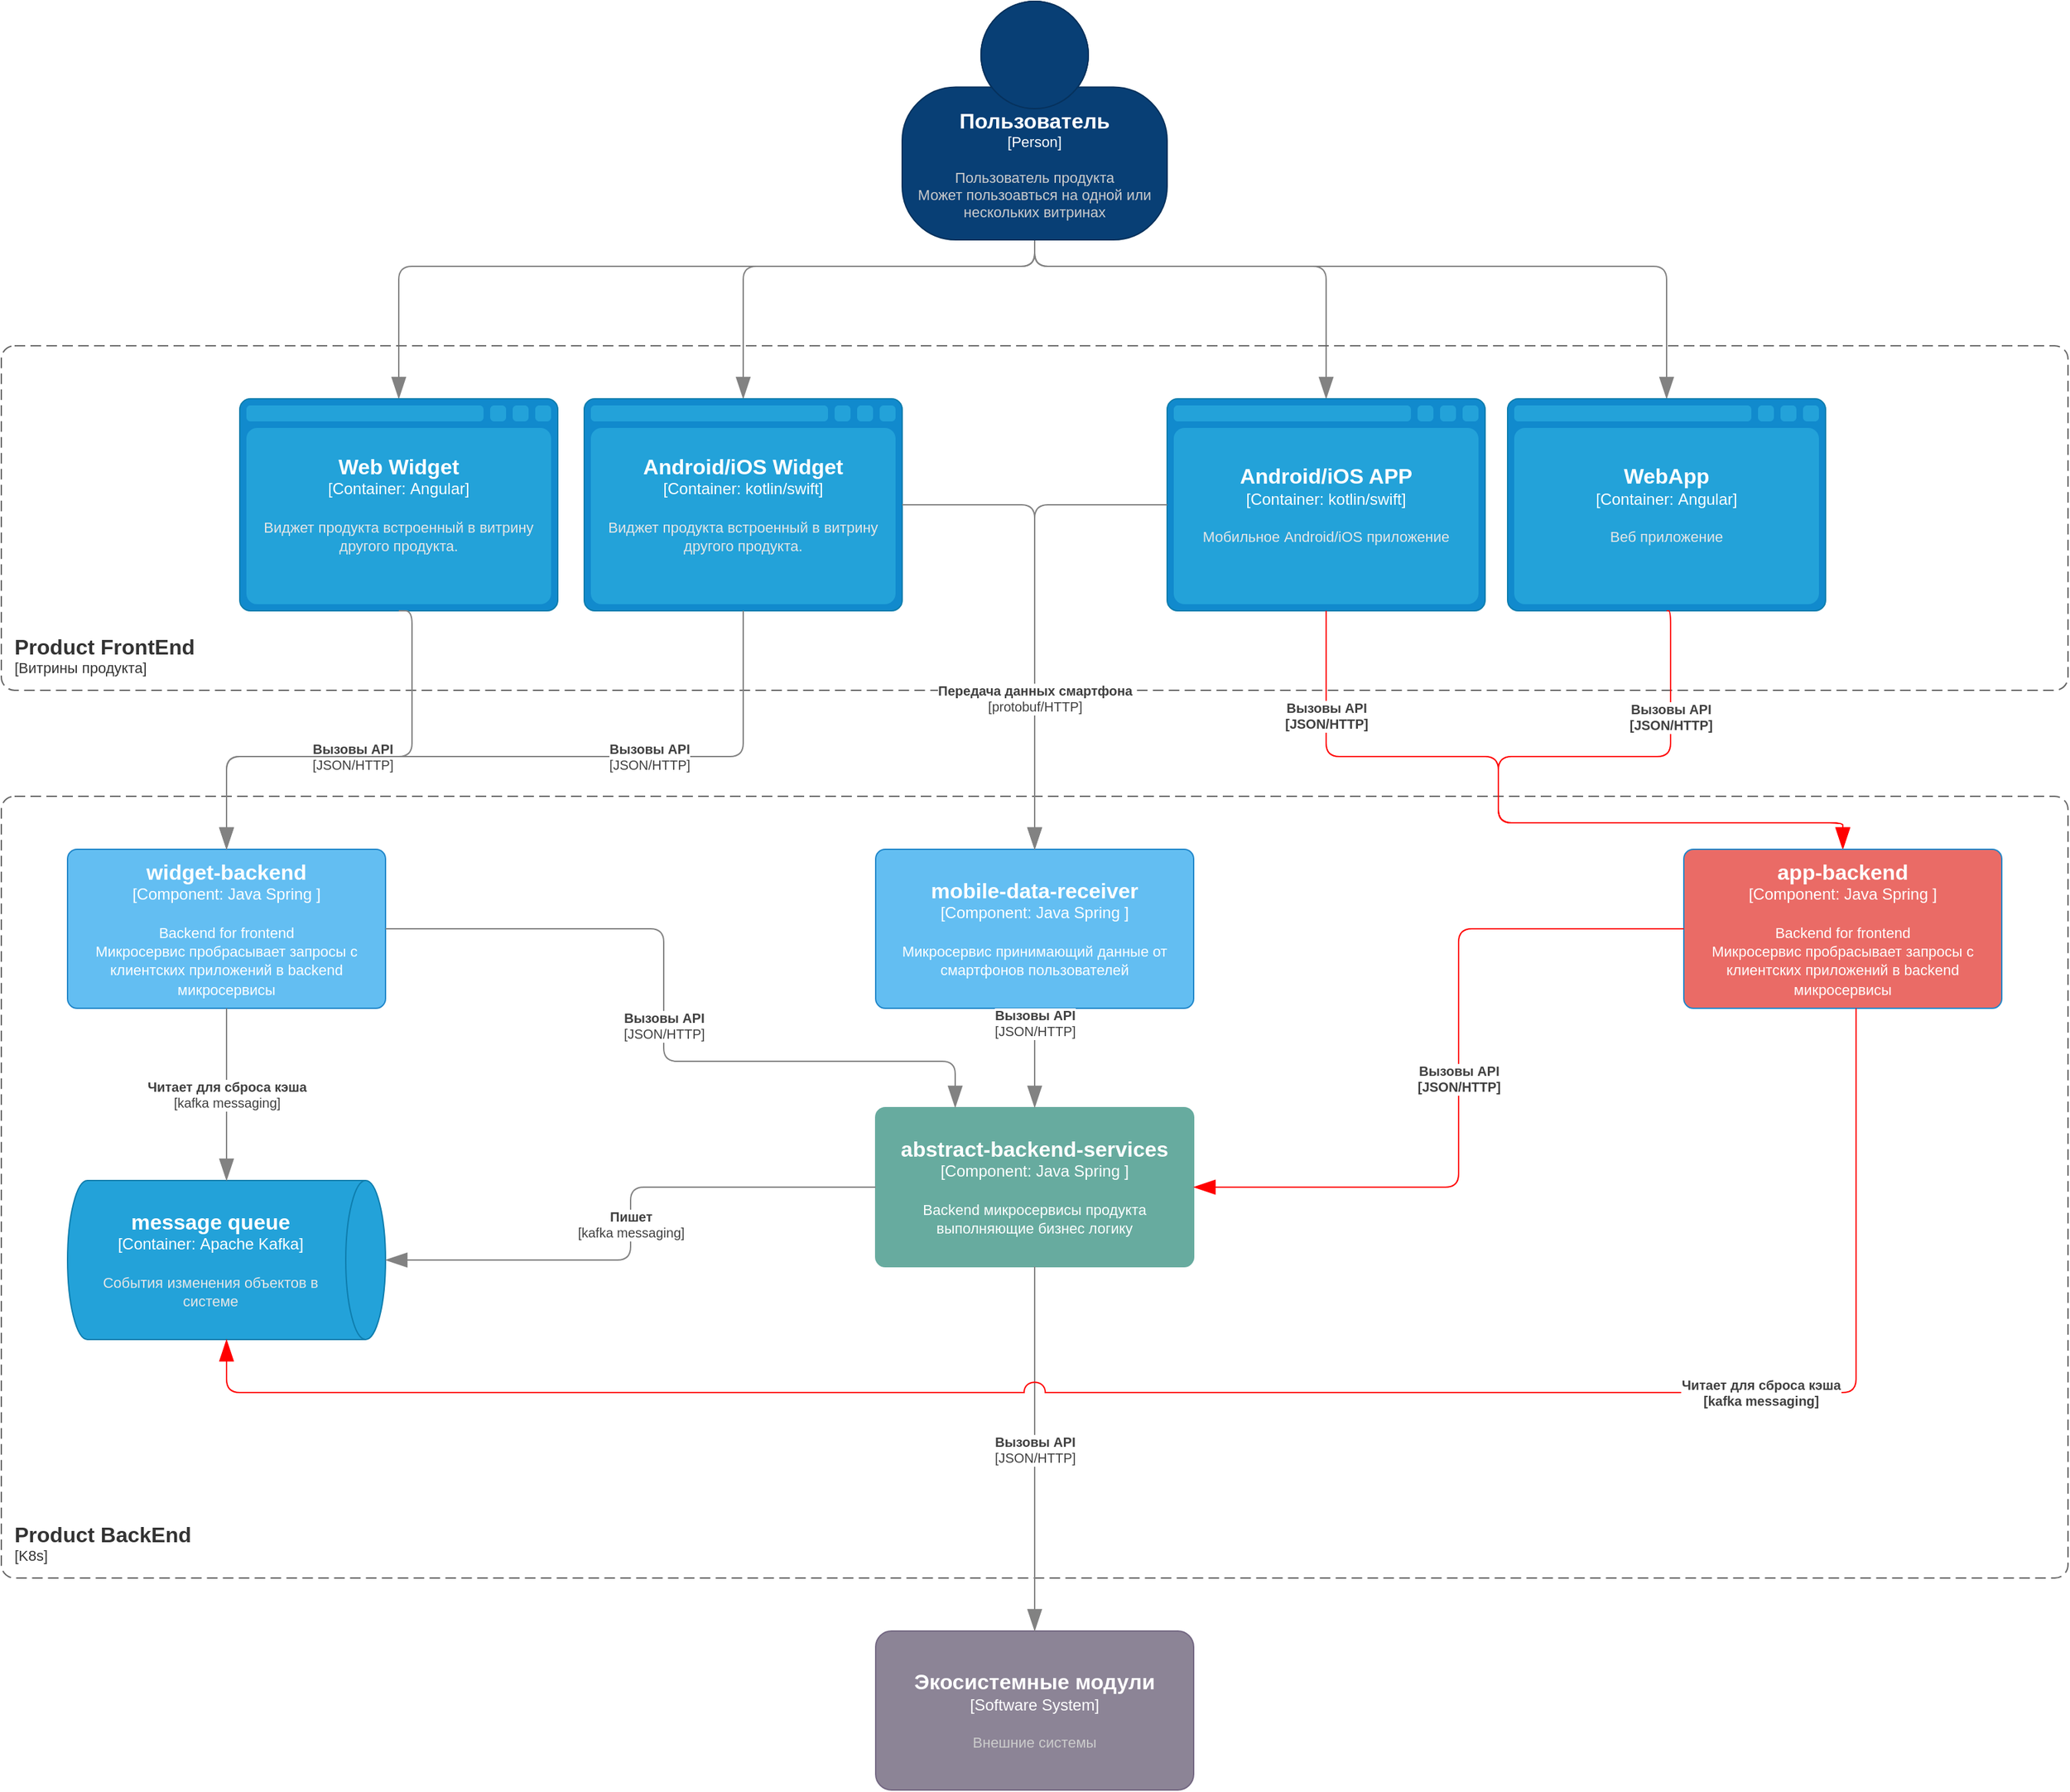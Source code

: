 <mxfile version="21.6.8" type="device">
  <diagram name="Context_as_is" id="deWdifS-rSlo5qUW4Acy">
    <mxGraphModel dx="3267" dy="2576" grid="1" gridSize="10" guides="1" tooltips="1" connect="1" arrows="1" fold="1" page="1" pageScale="1" pageWidth="827" pageHeight="1169" math="0" shadow="0">
      <root>
        <mxCell id="0" />
        <mxCell id="1" parent="0" />
        <mxCell id="duHwAZGzEJbb8djdLz9G-42" style="edgeStyle=orthogonalEdgeStyle;shape=connector;rounded=1;jumpStyle=none;jumpSize=16;orthogonalLoop=1;jettySize=auto;html=1;entryX=0.5;entryY=0;entryDx=0;entryDy=0;entryPerimeter=0;labelBackgroundColor=default;strokeColor=#828282;strokeWidth=1;fontFamily=Helvetica;fontSize=10;fontColor=#404040;endArrow=blockThin;endFill=1;startSize=14;endSize=14;elbow=vertical;" parent="1" source="duHwAZGzEJbb8djdLz9G-1" target="duHwAZGzEJbb8djdLz9G-19" edge="1">
          <mxGeometry relative="1" as="geometry">
            <Array as="points">
              <mxPoint x="470" y="-550" />
              <mxPoint x="-10" y="-550" />
            </Array>
          </mxGeometry>
        </mxCell>
        <mxCell id="duHwAZGzEJbb8djdLz9G-43" style="edgeStyle=orthogonalEdgeStyle;shape=connector;rounded=1;jumpStyle=none;jumpSize=16;orthogonalLoop=1;jettySize=auto;html=1;entryX=0.5;entryY=0;entryDx=0;entryDy=0;entryPerimeter=0;labelBackgroundColor=default;strokeColor=#828282;strokeWidth=1;fontFamily=Helvetica;fontSize=10;fontColor=#404040;endArrow=blockThin;endFill=1;startSize=14;endSize=14;elbow=vertical;" parent="1" source="duHwAZGzEJbb8djdLz9G-1" target="duHwAZGzEJbb8djdLz9G-16" edge="1">
          <mxGeometry relative="1" as="geometry">
            <Array as="points">
              <mxPoint x="470" y="-550" />
              <mxPoint x="250" y="-550" />
            </Array>
          </mxGeometry>
        </mxCell>
        <mxCell id="duHwAZGzEJbb8djdLz9G-45" style="edgeStyle=orthogonalEdgeStyle;shape=connector;rounded=1;jumpStyle=none;jumpSize=16;orthogonalLoop=1;jettySize=auto;html=1;entryX=0.5;entryY=0;entryDx=0;entryDy=0;entryPerimeter=0;labelBackgroundColor=default;strokeColor=#828282;strokeWidth=1;fontFamily=Helvetica;fontSize=10;fontColor=#404040;endArrow=blockThin;endFill=1;startSize=14;endSize=14;elbow=vertical;" parent="1" source="duHwAZGzEJbb8djdLz9G-1" target="duHwAZGzEJbb8djdLz9G-4" edge="1">
          <mxGeometry relative="1" as="geometry">
            <Array as="points">
              <mxPoint x="470" y="-550" />
              <mxPoint x="947" y="-550" />
            </Array>
          </mxGeometry>
        </mxCell>
        <mxCell id="duHwAZGzEJbb8djdLz9G-46" style="edgeStyle=orthogonalEdgeStyle;shape=connector;rounded=1;jumpStyle=none;jumpSize=16;orthogonalLoop=1;jettySize=auto;html=1;entryX=0.5;entryY=0;entryDx=0;entryDy=0;entryPerimeter=0;labelBackgroundColor=default;strokeColor=#828282;strokeWidth=1;fontFamily=Helvetica;fontSize=10;fontColor=#404040;endArrow=blockThin;endFill=1;startSize=14;endSize=14;elbow=vertical;" parent="1" source="duHwAZGzEJbb8djdLz9G-1" target="duHwAZGzEJbb8djdLz9G-15" edge="1">
          <mxGeometry relative="1" as="geometry">
            <Array as="points">
              <mxPoint x="470" y="-550" />
              <mxPoint x="690" y="-550" />
            </Array>
          </mxGeometry>
        </mxCell>
        <object placeholders="1" c4Name="Пользователь" c4Type="Person" c4Description="Пользователь продукта&#xa;Может пользоавться на одной или нескольких витринах" label="&lt;font style=&quot;font-size: 16px&quot;&gt;&lt;b&gt;%c4Name%&lt;/b&gt;&lt;/font&gt;&lt;div&gt;[%c4Type%]&lt;/div&gt;&lt;br&gt;&lt;div&gt;&lt;font style=&quot;font-size: 11px&quot;&gt;&lt;font color=&quot;#cccccc&quot;&gt;%c4Description%&lt;/font&gt;&lt;/div&gt;" id="duHwAZGzEJbb8djdLz9G-1">
          <mxCell style="html=1;fontSize=11;dashed=0;whiteSpace=wrap;fillColor=#083F75;strokeColor=#06315C;fontColor=#ffffff;shape=mxgraph.c4.person2;align=center;metaEdit=1;points=[[0.5,0,0],[1,0.5,0],[1,0.75,0],[0.75,1,0],[0.5,1,0],[0.25,1,0],[0,0.75,0],[0,0.5,0]];resizable=0;" parent="1" vertex="1">
            <mxGeometry x="370" y="-750" width="200" height="180" as="geometry" />
          </mxCell>
        </object>
        <object placeholders="1" c4Name="Экосистемные модули" c4Type="Software System" c4Description="Внешние системы" label="&lt;font style=&quot;font-size: 16px&quot;&gt;&lt;b&gt;%c4Name%&lt;/b&gt;&lt;/font&gt;&lt;div&gt;[%c4Type%]&lt;/div&gt;&lt;br&gt;&lt;div&gt;&lt;font style=&quot;font-size: 11px&quot;&gt;&lt;font color=&quot;#cccccc&quot;&gt;%c4Description%&lt;/font&gt;&lt;/div&gt;" id="duHwAZGzEJbb8djdLz9G-3">
          <mxCell style="rounded=1;whiteSpace=wrap;html=1;labelBackgroundColor=none;fillColor=#8C8496;fontColor=#ffffff;align=center;arcSize=10;strokeColor=#736782;metaEdit=1;resizable=0;points=[[0.25,0,0],[0.5,0,0],[0.75,0,0],[1,0.25,0],[1,0.5,0],[1,0.75,0],[0.75,1,0],[0.5,1,0],[0.25,1,0],[0,0.75,0],[0,0.5,0],[0,0.25,0]];" parent="1" vertex="1">
            <mxGeometry x="350" y="480" width="240" height="120" as="geometry" />
          </mxCell>
        </object>
        <object placeholders="1" c4Type="WebApp" c4Container="Container" c4Technology="Angular" c4Description="Веб приложение" label="&lt;font style=&quot;font-size: 16px&quot;&gt;&lt;b&gt;%c4Type%&lt;/b&gt;&lt;/font&gt;&lt;div&gt;[%c4Container%:&amp;nbsp;%c4Technology%]&lt;/div&gt;&lt;br&gt;&lt;div&gt;&lt;font style=&quot;font-size: 11px&quot;&gt;&lt;font color=&quot;#E6E6E6&quot;&gt;%c4Description%&lt;/font&gt;&lt;/div&gt;" id="duHwAZGzEJbb8djdLz9G-4">
          <mxCell style="shape=mxgraph.c4.webBrowserContainer2;whiteSpace=wrap;html=1;boundedLbl=1;rounded=0;labelBackgroundColor=none;strokeColor=#118ACD;fillColor=#23A2D9;strokeColor=#118ACD;strokeColor2=#0E7DAD;fontSize=12;fontColor=#ffffff;align=center;metaEdit=1;points=[[0.5,0,0],[1,0.25,0],[1,0.5,0],[1,0.75,0],[0.5,1,0],[0,0.75,0],[0,0.5,0],[0,0.25,0]];resizable=0;" parent="1" vertex="1">
            <mxGeometry x="827" y="-450" width="240" height="160" as="geometry" />
          </mxCell>
        </object>
        <object placeholders="1" c4Type="Android/iOS APP" c4Container="Container" c4Technology="kotlin/swift" c4Description="Мобильное Android/iOS приложение" label="&lt;font style=&quot;font-size: 16px&quot;&gt;&lt;b&gt;%c4Type%&lt;/b&gt;&lt;/font&gt;&lt;div&gt;[%c4Container%:&amp;nbsp;%c4Technology%]&lt;/div&gt;&lt;br&gt;&lt;div&gt;&lt;font style=&quot;font-size: 11px&quot;&gt;&lt;font color=&quot;#E6E6E6&quot;&gt;%c4Description%&lt;/font&gt;&lt;/div&gt;" id="duHwAZGzEJbb8djdLz9G-15">
          <mxCell style="shape=mxgraph.c4.webBrowserContainer2;whiteSpace=wrap;html=1;boundedLbl=1;rounded=0;labelBackgroundColor=none;strokeColor=#118ACD;fillColor=#23A2D9;strokeColor=#118ACD;strokeColor2=#0E7DAD;fontSize=12;fontColor=#ffffff;align=center;metaEdit=1;points=[[0.5,0,0],[1,0.25,0],[1,0.5,0],[1,0.75,0],[0.5,1,0],[0,0.75,0],[0,0.5,0],[0,0.25,0]];resizable=0;" parent="1" vertex="1">
            <mxGeometry x="570" y="-450" width="240" height="160" as="geometry" />
          </mxCell>
        </object>
        <object placeholders="1" c4Type="Android/iOS Widget" c4Container="Container" c4Technology="kotlin/swift" c4Description="Виджет продукта встроенный в витрину другого продукта." label="&lt;font style=&quot;font-size: 16px&quot;&gt;&lt;b&gt;%c4Type%&lt;/b&gt;&lt;/font&gt;&lt;div&gt;[%c4Container%:&amp;nbsp;%c4Technology%]&lt;/div&gt;&lt;br&gt;&lt;div&gt;&lt;font style=&quot;font-size: 11px&quot;&gt;&lt;font color=&quot;#E6E6E6&quot;&gt;%c4Description%&lt;/font&gt;&lt;/div&gt;" id="duHwAZGzEJbb8djdLz9G-16">
          <mxCell style="shape=mxgraph.c4.webBrowserContainer2;whiteSpace=wrap;html=1;boundedLbl=1;rounded=0;labelBackgroundColor=none;strokeColor=#118ACD;fillColor=#23A2D9;strokeColor=#118ACD;strokeColor2=#0E7DAD;fontSize=12;fontColor=#ffffff;align=center;metaEdit=1;points=[[0.5,0,0],[1,0.25,0],[1,0.5,0],[1,0.75,0],[0.5,1,0],[0,0.75,0],[0,0.5,0],[0,0.25,0]];resizable=0;" parent="1" vertex="1">
            <mxGeometry x="130" y="-450" width="240" height="160" as="geometry" />
          </mxCell>
        </object>
        <object placeholders="1" c4Type="Web Widget" c4Container="Container" c4Technology="Angular" c4Description="Виджет продукта встроенный в витрину другого продукта." label="&lt;font style=&quot;font-size: 16px&quot;&gt;&lt;b&gt;%c4Type%&lt;/b&gt;&lt;/font&gt;&lt;div&gt;[%c4Container%:&amp;nbsp;%c4Technology%]&lt;/div&gt;&lt;br&gt;&lt;div&gt;&lt;font style=&quot;font-size: 11px&quot;&gt;&lt;font color=&quot;#E6E6E6&quot;&gt;%c4Description%&lt;/font&gt;&lt;/div&gt;" id="duHwAZGzEJbb8djdLz9G-19">
          <mxCell style="shape=mxgraph.c4.webBrowserContainer2;whiteSpace=wrap;html=1;boundedLbl=1;rounded=0;labelBackgroundColor=none;strokeColor=#118ACD;fillColor=#23A2D9;strokeColor=#118ACD;strokeColor2=#0E7DAD;fontSize=12;fontColor=#ffffff;align=center;metaEdit=1;points=[[0.5,0,0],[1,0.25,0],[1,0.5,0],[1,0.75,0],[0.5,1,0],[0,0.75,0],[0,0.5,0],[0,0.25,0]];resizable=0;" parent="1" vertex="1">
            <mxGeometry x="-130" y="-450" width="240" height="160" as="geometry" />
          </mxCell>
        </object>
        <object placeholders="1" c4Name="Product BackEnd" c4Type="SystemScopeBoundary" c4Application="K8s" label="&lt;font style=&quot;font-size: 16px&quot;&gt;&lt;b&gt;&lt;div style=&quot;text-align: left&quot;&gt;%c4Name%&lt;/div&gt;&lt;/b&gt;&lt;/font&gt;&lt;div style=&quot;text-align: left&quot;&gt;[%c4Application%]&lt;/div&gt;" id="duHwAZGzEJbb8djdLz9G-20">
          <mxCell style="rounded=1;fontSize=11;whiteSpace=wrap;html=1;dashed=1;arcSize=20;fillColor=none;strokeColor=#666666;fontColor=#333333;labelBackgroundColor=none;align=left;verticalAlign=bottom;labelBorderColor=none;spacingTop=0;spacing=10;dashPattern=8 4;metaEdit=1;rotatable=0;perimeter=rectanglePerimeter;noLabel=0;labelPadding=0;allowArrows=0;connectable=0;expand=0;recursiveResize=0;editable=1;pointerEvents=0;absoluteArcSize=1;points=[[0.25,0,0],[0.5,0,0],[0.75,0,0],[1,0.25,0],[1,0.5,0],[1,0.75,0],[0.75,1,0],[0.5,1,0],[0.25,1,0],[0,0.75,0],[0,0.5,0],[0,0.25,0]];" parent="1" vertex="1">
            <mxGeometry x="-310" y="-150" width="1560" height="590" as="geometry" />
          </mxCell>
        </object>
        <object placeholders="1" c4Name="abstract-backend-services" c4Type="Component" c4Technology="Java Spring " c4Description="Backend микросервисы продукта выполняющие бизнес логику" label="&lt;font style=&quot;font-size: 16px&quot;&gt;&lt;b&gt;%c4Name%&lt;/b&gt;&lt;/font&gt;&lt;div&gt;[%c4Type%: %c4Technology%]&lt;/div&gt;&lt;br&gt;&lt;div&gt;&lt;font style=&quot;font-size: 11px&quot;&gt;%c4Description%&lt;/font&gt;&lt;/div&gt;" id="duHwAZGzEJbb8djdLz9G-22">
          <mxCell style="rounded=1;whiteSpace=wrap;html=1;labelBackgroundColor=none;fillColor=#67AB9F;fontColor=#ffffff;align=center;arcSize=6;strokeColor=#67AB9F;metaEdit=1;resizable=0;points=[[0.25,0,0],[0.5,0,0],[0.75,0,0],[1,0.25,0],[1,0.5,0],[1,0.75,0],[0.75,1,0],[0.5,1,0],[0.25,1,0],[0,0.75,0],[0,0.5,0],[0,0.25,0]];" parent="1" vertex="1">
            <mxGeometry x="350" y="85" width="240" height="120" as="geometry" />
          </mxCell>
        </object>
        <object placeholders="1" c4Name="widget-backend" c4Type="Component" c4Technology="Java Spring " c4Description="Backend for frontend &#xa;Микросервис пробрасывает запросы с клиентских приложений в backend микросервисы" label="&lt;font style=&quot;font-size: 16px&quot;&gt;&lt;b&gt;%c4Name%&lt;/b&gt;&lt;/font&gt;&lt;div&gt;[%c4Type%: %c4Technology%]&lt;/div&gt;&lt;br&gt;&lt;div&gt;&lt;font style=&quot;font-size: 11px&quot;&gt;%c4Description%&lt;/font&gt;&lt;/div&gt;" id="duHwAZGzEJbb8djdLz9G-24">
          <mxCell style="rounded=1;whiteSpace=wrap;html=1;labelBackgroundColor=none;fillColor=#63BEF2;fontColor=#ffffff;align=center;arcSize=6;strokeColor=#2086C9;metaEdit=1;resizable=0;points=[[0.25,0,0],[0.5,0,0],[0.75,0,0],[1,0.25,0],[1,0.5,0],[1,0.75,0],[0.75,1,0],[0.5,1,0],[0.25,1,0],[0,0.75,0],[0,0.5,0],[0,0.25,0]];" parent="1" vertex="1">
            <mxGeometry x="-260" y="-110" width="240" height="120" as="geometry" />
          </mxCell>
        </object>
        <object placeholders="1" c4Name="Product FrontEnd" c4Type="SystemScopeBoundary" c4Application="Витрины продукта" label="&lt;font style=&quot;font-size: 16px&quot;&gt;&lt;b&gt;&lt;div style=&quot;text-align: left&quot;&gt;%c4Name%&lt;/div&gt;&lt;/b&gt;&lt;/font&gt;&lt;div style=&quot;text-align: left&quot;&gt;[%c4Application%]&lt;/div&gt;" id="duHwAZGzEJbb8djdLz9G-25">
          <mxCell style="rounded=1;fontSize=11;whiteSpace=wrap;html=1;dashed=1;arcSize=20;fillColor=none;strokeColor=#666666;fontColor=#333333;labelBackgroundColor=none;align=left;verticalAlign=bottom;labelBorderColor=none;spacingTop=0;spacing=10;dashPattern=8 4;metaEdit=1;rotatable=0;perimeter=rectanglePerimeter;noLabel=0;labelPadding=0;allowArrows=0;connectable=0;expand=0;recursiveResize=0;editable=1;pointerEvents=0;absoluteArcSize=1;points=[[0.25,0,0],[0.5,0,0],[0.75,0,0],[1,0.25,0],[1,0.5,0],[1,0.75,0],[0.75,1,0],[0.5,1,0],[0.25,1,0],[0,0.75,0],[0,0.5,0],[0,0.25,0]];" parent="1" vertex="1">
            <mxGeometry x="-310" y="-490" width="1560" height="260" as="geometry" />
          </mxCell>
        </object>
        <object placeholders="1" c4Type="Relationship" c4Technology="JSON/HTTP" c4Description="Вызовы API" label="&lt;div style=&quot;text-align: left&quot;&gt;&lt;div style=&quot;text-align: center&quot;&gt;&lt;b&gt;%c4Description%&lt;/b&gt;&lt;/div&gt;&lt;div style=&quot;text-align: center&quot;&gt;[%c4Technology%]&lt;/div&gt;&lt;/div&gt;" id="duHwAZGzEJbb8djdLz9G-29">
          <mxCell style="endArrow=blockThin;html=1;fontSize=10;fontColor=#404040;strokeWidth=1;endFill=1;strokeColor=#828282;elbow=vertical;metaEdit=1;endSize=14;startSize=14;jumpStyle=none;jumpSize=16;edgeStyle=orthogonalEdgeStyle;exitX=0.5;exitY=1;exitDx=0;exitDy=0;exitPerimeter=0;entryX=0.5;entryY=0;entryDx=0;entryDy=0;entryPerimeter=0;rounded=1;" parent="1" source="duHwAZGzEJbb8djdLz9G-19" target="duHwAZGzEJbb8djdLz9G-24" edge="1">
            <mxGeometry width="240" relative="1" as="geometry">
              <mxPoint x="-90" y="-170" as="sourcePoint" />
              <mxPoint x="150" y="-170" as="targetPoint" />
              <Array as="points">
                <mxPoint y="-180" />
                <mxPoint x="-140" y="-180" />
              </Array>
            </mxGeometry>
          </mxCell>
        </object>
        <object placeholders="1" c4Type="Relationship" c4Technology="JSON/HTTP" c4Description="Вызовы API" label="&lt;div style=&quot;text-align: left&quot;&gt;&lt;div style=&quot;text-align: center&quot;&gt;&lt;b&gt;%c4Description%&lt;/b&gt;&lt;/div&gt;&lt;div style=&quot;text-align: center&quot;&gt;[%c4Technology%]&lt;/div&gt;&lt;/div&gt;" id="duHwAZGzEJbb8djdLz9G-32">
          <mxCell style="endArrow=blockThin;html=1;fontSize=10;fontColor=#404040;strokeWidth=1;endFill=1;strokeColor=#828282;elbow=vertical;metaEdit=1;endSize=14;startSize=14;jumpStyle=none;jumpSize=16;edgeStyle=orthogonalEdgeStyle;exitX=0.5;exitY=1;exitDx=0;exitDy=0;exitPerimeter=0;rounded=1;entryX=0.5;entryY=0;entryDx=0;entryDy=0;entryPerimeter=0;" parent="1" source="duHwAZGzEJbb8djdLz9G-16" target="duHwAZGzEJbb8djdLz9G-24" edge="1">
            <mxGeometry x="-0.364" width="240" relative="1" as="geometry">
              <mxPoint x="100" y="-190" as="sourcePoint" />
              <mxPoint x="510" y="-190" as="targetPoint" />
              <Array as="points">
                <mxPoint x="250" y="-180" />
                <mxPoint x="-140" y="-180" />
              </Array>
              <mxPoint as="offset" />
            </mxGeometry>
          </mxCell>
        </object>
        <object placeholders="1" c4Type="Relationship" c4Technology="JSON/HTTP" c4Description="Вызовы API" label="&lt;div style=&quot;text-align: left&quot;&gt;&lt;div style=&quot;text-align: center&quot;&gt;&lt;b&gt;%c4Description%&lt;/b&gt;&lt;/div&gt;&lt;div style=&quot;text-align: center&quot;&gt;[%c4Technology%]&lt;/div&gt;&lt;/div&gt;" id="duHwAZGzEJbb8djdLz9G-35">
          <mxCell style="endArrow=blockThin;html=1;fontSize=10;fontColor=#404040;strokeWidth=1;endFill=1;strokeColor=#828282;elbow=vertical;metaEdit=1;endSize=14;startSize=14;jumpStyle=none;jumpSize=16;edgeStyle=orthogonalEdgeStyle;rounded=1;entryX=0.25;entryY=0;entryDx=0;entryDy=0;entryPerimeter=0;exitX=1;exitY=0.5;exitDx=0;exitDy=0;exitPerimeter=0;" parent="1" source="duHwAZGzEJbb8djdLz9G-24" target="duHwAZGzEJbb8djdLz9G-22" edge="1">
            <mxGeometry width="240" relative="1" as="geometry">
              <mxPoint x="-70" y="40" as="sourcePoint" />
              <mxPoint x="-90" y="280" as="targetPoint" />
              <Array as="points">
                <mxPoint x="190" y="-50" />
                <mxPoint x="190" y="50" />
                <mxPoint x="410" y="50" />
              </Array>
            </mxGeometry>
          </mxCell>
        </object>
        <object placeholders="1" c4Type="message queue" c4Container="Container" c4Technology="Apache Kafka" c4Description="События изменения объектов в системе" label="&lt;font style=&quot;font-size: 16px&quot;&gt;&lt;b&gt;%c4Type%&lt;/b&gt;&lt;/font&gt;&lt;div&gt;[%c4Container%:&amp;nbsp;%c4Technology%]&lt;/div&gt;&lt;br&gt;&lt;div&gt;&lt;font style=&quot;font-size: 11px&quot;&gt;&lt;font color=&quot;#E6E6E6&quot;&gt;%c4Description%&lt;/font&gt;&lt;/div&gt;" id="duHwAZGzEJbb8djdLz9G-37">
          <mxCell style="shape=cylinder3;size=15;direction=south;whiteSpace=wrap;html=1;boundedLbl=1;rounded=0;labelBackgroundColor=none;fillColor=#23A2D9;fontSize=12;fontColor=#ffffff;align=center;strokeColor=#0E7DAD;metaEdit=1;points=[[0.5,0,0],[1,0.25,0],[1,0.5,0],[1,0.75,0],[0.5,1,0],[0,0.75,0],[0,0.5,0],[0,0.25,0]];resizable=0;fontFamily=Helvetica;" parent="1" vertex="1">
            <mxGeometry x="-260" y="140" width="240" height="120" as="geometry" />
          </mxCell>
        </object>
        <object placeholders="1" c4Type="Relationship" c4Technology="kafka messaging" c4Description="Пишет" label="&lt;div style=&quot;text-align: left&quot;&gt;&lt;div style=&quot;text-align: center&quot;&gt;&lt;b&gt;%c4Description%&lt;/b&gt;&lt;/div&gt;&lt;div style=&quot;text-align: center&quot;&gt;[%c4Technology%]&lt;/div&gt;&lt;/div&gt;" id="duHwAZGzEJbb8djdLz9G-39">
          <mxCell style="endArrow=blockThin;html=1;fontSize=10;fontColor=#404040;strokeWidth=1;endFill=1;strokeColor=#828282;elbow=vertical;metaEdit=1;endSize=14;startSize=14;jumpStyle=none;jumpSize=16;edgeStyle=orthogonalEdgeStyle;rounded=1;entryX=0.5;entryY=0;entryDx=0;entryDy=0;entryPerimeter=0;exitX=0;exitY=0.5;exitDx=0;exitDy=0;exitPerimeter=0;" parent="1" source="duHwAZGzEJbb8djdLz9G-22" target="duHwAZGzEJbb8djdLz9G-37" edge="1">
            <mxGeometry width="240" relative="1" as="geometry">
              <mxPoint x="-10" y="-40" as="sourcePoint" />
              <mxPoint x="260" y="100" as="targetPoint" />
            </mxGeometry>
          </mxCell>
        </object>
        <object placeholders="1" c4Type="Relationship" c4Technology="kafka messaging" c4Description="Читает для сброса кэша" label="&lt;div style=&quot;text-align: left&quot;&gt;&lt;div style=&quot;text-align: center&quot;&gt;&lt;b&gt;%c4Description%&lt;/b&gt;&lt;/div&gt;&lt;div style=&quot;text-align: center&quot;&gt;[%c4Technology%]&lt;/div&gt;&lt;/div&gt;" id="duHwAZGzEJbb8djdLz9G-40">
          <mxCell style="endArrow=blockThin;html=1;fontSize=10;fontColor=#404040;strokeWidth=1;endFill=1;strokeColor=#828282;elbow=vertical;metaEdit=1;endSize=14;startSize=14;jumpStyle=none;jumpSize=16;edgeStyle=orthogonalEdgeStyle;rounded=1;entryX=0;entryY=0.5;entryDx=0;entryDy=0;entryPerimeter=0;exitX=0.5;exitY=1;exitDx=0;exitDy=0;exitPerimeter=0;" parent="1" source="duHwAZGzEJbb8djdLz9G-24" target="duHwAZGzEJbb8djdLz9G-37" edge="1">
            <mxGeometry width="240" relative="1" as="geometry">
              <mxPoint x="-87" y="280" as="sourcePoint" />
              <mxPoint x="183" y="420" as="targetPoint" />
              <mxPoint as="offset" />
            </mxGeometry>
          </mxCell>
        </object>
        <object placeholders="1" c4Type="Relationship" c4Technology="JSON/HTTP" c4Description="Вызовы API" label="&lt;div style=&quot;text-align: left&quot;&gt;&lt;div style=&quot;text-align: center&quot;&gt;&lt;b&gt;%c4Description%&lt;/b&gt;&lt;/div&gt;&lt;div style=&quot;text-align: center&quot;&gt;[%c4Technology%]&lt;/div&gt;&lt;/div&gt;" id="duHwAZGzEJbb8djdLz9G-41">
          <mxCell style="endArrow=blockThin;html=1;fontSize=10;fontColor=#404040;strokeWidth=1;endFill=1;strokeColor=#828282;elbow=vertical;metaEdit=1;endSize=14;startSize=14;jumpStyle=none;jumpSize=16;edgeStyle=orthogonalEdgeStyle;rounded=1;entryX=0.5;entryY=0;entryDx=0;entryDy=0;entryPerimeter=0;exitX=0.5;exitY=1;exitDx=0;exitDy=0;exitPerimeter=0;" parent="1" source="duHwAZGzEJbb8djdLz9G-22" target="duHwAZGzEJbb8djdLz9G-3" edge="1">
            <mxGeometry width="240" relative="1" as="geometry">
              <mxPoint x="780" y="210" as="sourcePoint" />
              <mxPoint x="1050" y="400" as="targetPoint" />
            </mxGeometry>
          </mxCell>
        </object>
        <object placeholders="1" c4Type="Relationship" c4Technology="JSON/HTTP" c4Description="Вызовы API" label="&lt;div style=&quot;text-align: left&quot;&gt;&lt;div style=&quot;text-align: center&quot;&gt;&lt;span&gt;%c4Description%&lt;/span&gt;&lt;/div&gt;&lt;div style=&quot;text-align: center&quot;&gt;[%c4Technology%]&lt;/div&gt;&lt;/div&gt;" id="duHwAZGzEJbb8djdLz9G-48">
          <mxCell style="endArrow=blockThin;html=1;fontSize=10;fontColor=#404040;strokeWidth=1;endFill=1;strokeColor=#FF0000;elbow=vertical;metaEdit=1;endSize=14;startSize=14;jumpStyle=none;jumpSize=16;edgeStyle=orthogonalEdgeStyle;exitX=0.5;exitY=1;exitDx=0;exitDy=0;exitPerimeter=0;entryX=0.5;entryY=0;entryDx=0;entryDy=0;entryPerimeter=0;rounded=1;fontStyle=1" parent="1" source="duHwAZGzEJbb8djdLz9G-4" target="4HbHJGzuZpJBKqwY2nGD-1" edge="1">
            <mxGeometry x="-0.71" width="240" relative="1" as="geometry">
              <mxPoint x="610" y="-80" as="sourcePoint" />
              <mxPoint x="860" y="140" as="targetPoint" />
              <Array as="points">
                <mxPoint x="950" y="-290" />
                <mxPoint x="950" y="-180" />
                <mxPoint x="820" y="-180" />
                <mxPoint x="820" y="-130" />
                <mxPoint x="1080" y="-130" />
              </Array>
              <mxPoint as="offset" />
            </mxGeometry>
          </mxCell>
        </object>
        <object placeholders="1" c4Type="Relationship" c4Technology="JSON/HTTP" c4Description="Вызовы API" label="&lt;div style=&quot;text-align: left&quot;&gt;&lt;div style=&quot;text-align: center&quot;&gt;&lt;span&gt;%c4Description%&lt;/span&gt;&lt;/div&gt;&lt;div style=&quot;text-align: center&quot;&gt;[%c4Technology%]&lt;/div&gt;&lt;/div&gt;" id="duHwAZGzEJbb8djdLz9G-49">
          <mxCell style="endArrow=blockThin;html=1;fontSize=10;fontColor=#404040;strokeWidth=1;endFill=1;strokeColor=#FF0000;elbow=vertical;metaEdit=1;endSize=14;startSize=14;jumpStyle=none;jumpSize=16;edgeStyle=orthogonalEdgeStyle;exitX=0.5;exitY=1;exitDx=0;exitDy=0;exitPerimeter=0;rounded=1;entryX=0.5;entryY=0;entryDx=0;entryDy=0;entryPerimeter=0;fontStyle=1" parent="1" source="duHwAZGzEJbb8djdLz9G-15" target="4HbHJGzuZpJBKqwY2nGD-1" edge="1">
            <mxGeometry x="-0.722" width="240" relative="1" as="geometry">
              <mxPoint x="860" y="-80" as="sourcePoint" />
              <mxPoint x="860" y="140" as="targetPoint" />
              <mxPoint as="offset" />
              <Array as="points">
                <mxPoint x="690" y="-180" />
                <mxPoint x="820" y="-180" />
                <mxPoint x="820" y="-130" />
                <mxPoint x="1080" y="-130" />
              </Array>
            </mxGeometry>
          </mxCell>
        </object>
        <object placeholders="1" c4Name="mobile-data-receiver" c4Type="Component" c4Technology="Java Spring " c4Description="Микросервис принимающий данные от смартфонов пользователей" label="&lt;font style=&quot;font-size: 16px&quot;&gt;&lt;b&gt;%c4Name%&lt;/b&gt;&lt;/font&gt;&lt;div&gt;[%c4Type%: %c4Technology%]&lt;/div&gt;&lt;br&gt;&lt;div&gt;&lt;font style=&quot;font-size: 11px&quot;&gt;%c4Description%&lt;/font&gt;&lt;/div&gt;" id="duHwAZGzEJbb8djdLz9G-51">
          <mxCell style="rounded=1;whiteSpace=wrap;html=1;labelBackgroundColor=none;fillColor=#63BEF2;fontColor=#ffffff;align=center;arcSize=6;strokeColor=#2086C9;metaEdit=1;resizable=0;points=[[0.25,0,0],[0.5,0,0],[0.75,0,0],[1,0.25,0],[1,0.5,0],[1,0.75,0],[0.75,1,0],[0.5,1,0],[0.25,1,0],[0,0.75,0],[0,0.5,0],[0,0.25,0]];" parent="1" vertex="1">
            <mxGeometry x="350" y="-110" width="240" height="120" as="geometry" />
          </mxCell>
        </object>
        <object placeholders="1" c4Type="Relationship" c4Technology="protobuf/HTTP" c4Description="Передача данных смартфона" label="&lt;div style=&quot;text-align: left&quot;&gt;&lt;div style=&quot;text-align: center&quot;&gt;&lt;b&gt;%c4Description%&lt;/b&gt;&lt;/div&gt;&lt;div style=&quot;text-align: center&quot;&gt;[%c4Technology%]&lt;/div&gt;&lt;/div&gt;" id="duHwAZGzEJbb8djdLz9G-57">
          <mxCell style="endArrow=blockThin;html=1;fontSize=10;fontColor=#404040;strokeWidth=1;endFill=1;strokeColor=#828282;elbow=vertical;metaEdit=1;endSize=14;startSize=14;jumpStyle=none;jumpSize=16;edgeStyle=orthogonalEdgeStyle;exitX=1;exitY=0.5;exitDx=0;exitDy=0;exitPerimeter=0;rounded=1;entryX=0.5;entryY=0;entryDx=0;entryDy=0;entryPerimeter=0;" parent="1" source="duHwAZGzEJbb8djdLz9G-16" target="duHwAZGzEJbb8djdLz9G-51" edge="1">
            <mxGeometry x="0.368" width="240" relative="1" as="geometry">
              <mxPoint x="260" y="-280" as="sourcePoint" />
              <mxPoint x="-130" y="60" as="targetPoint" />
              <Array as="points">
                <mxPoint x="470" y="-370" />
              </Array>
              <mxPoint as="offset" />
            </mxGeometry>
          </mxCell>
        </object>
        <object placeholders="1" c4Type="Relationship" c4Technology="protobuf/HTTP" c4Description="Передача данных смартфона" label="&lt;div style=&quot;text-align: left&quot;&gt;&lt;div style=&quot;text-align: center&quot;&gt;&lt;b&gt;%c4Description%&lt;/b&gt;&lt;/div&gt;&lt;div style=&quot;text-align: center&quot;&gt;[%c4Technology%]&lt;/div&gt;&lt;/div&gt;" id="duHwAZGzEJbb8djdLz9G-58">
          <mxCell style="endArrow=blockThin;html=1;fontSize=10;fontColor=#404040;strokeWidth=1;endFill=1;strokeColor=#828282;elbow=vertical;metaEdit=1;endSize=14;startSize=14;jumpStyle=none;jumpSize=16;edgeStyle=orthogonalEdgeStyle;exitX=0;exitY=0.5;exitDx=0;exitDy=0;exitPerimeter=0;rounded=1;entryX=0.5;entryY=0;entryDx=0;entryDy=0;entryPerimeter=0;" parent="1" source="duHwAZGzEJbb8djdLz9G-15" target="duHwAZGzEJbb8djdLz9G-51" edge="1">
            <mxGeometry x="0.368" width="240" relative="1" as="geometry">
              <mxPoint x="380" y="-360" as="sourcePoint" />
              <mxPoint x="480" y="-110" as="targetPoint" />
              <Array as="points">
                <mxPoint x="470" y="-370" />
              </Array>
              <mxPoint as="offset" />
            </mxGeometry>
          </mxCell>
        </object>
        <object placeholders="1" c4Type="Relationship" c4Technology="JSON/HTTP" c4Description="Вызовы API" label="&lt;div style=&quot;text-align: left&quot;&gt;&lt;div style=&quot;text-align: center&quot;&gt;&lt;b&gt;%c4Description%&lt;/b&gt;&lt;/div&gt;&lt;div style=&quot;text-align: center&quot;&gt;[%c4Technology%]&lt;/div&gt;&lt;/div&gt;" id="duHwAZGzEJbb8djdLz9G-61">
          <mxCell style="endArrow=blockThin;html=1;fontSize=10;fontColor=#404040;strokeWidth=1;endFill=1;strokeColor=#828282;elbow=vertical;metaEdit=1;endSize=14;startSize=14;jumpStyle=none;jumpSize=16;edgeStyle=orthogonalEdgeStyle;exitX=0.5;exitY=1;exitDx=0;exitDy=0;exitPerimeter=0;rounded=1;entryX=0.5;entryY=0;entryDx=0;entryDy=0;entryPerimeter=0;" parent="1" source="duHwAZGzEJbb8djdLz9G-51" target="duHwAZGzEJbb8djdLz9G-22" edge="1">
            <mxGeometry x="-0.704" width="240" relative="1" as="geometry">
              <mxPoint x="550" y="100" as="sourcePoint" />
              <mxPoint x="470" y="210" as="targetPoint" />
              <mxPoint as="offset" />
            </mxGeometry>
          </mxCell>
        </object>
        <object placeholders="1" c4Name="app-backend" c4Type="Component" c4Technology="Java Spring " c4Description="Backend for frontend &#xa;Микросервис пробрасывает запросы с клиентских приложений в backend микросервисы" label="&lt;font style=&quot;font-size: 16px&quot;&gt;&lt;b&gt;%c4Name%&lt;/b&gt;&lt;/font&gt;&lt;div&gt;[%c4Type%: %c4Technology%]&lt;/div&gt;&lt;br&gt;&lt;div&gt;&lt;font style=&quot;font-size: 11px&quot;&gt;%c4Description%&lt;/font&gt;&lt;/div&gt;" id="4HbHJGzuZpJBKqwY2nGD-1">
          <mxCell style="rounded=1;whiteSpace=wrap;html=1;labelBackgroundColor=none;fillColor=#EA6B66;fontColor=#ffffff;align=center;arcSize=6;strokeColor=#2086C9;metaEdit=1;resizable=0;points=[[0.25,0,0],[0.5,0,0],[0.75,0,0],[1,0.25,0],[1,0.5,0],[1,0.75,0],[0.75,1,0],[0.5,1,0],[0.25,1,0],[0,0.75,0],[0,0.5,0],[0,0.25,0]];" vertex="1" parent="1">
            <mxGeometry x="960" y="-110" width="240" height="120" as="geometry" />
          </mxCell>
        </object>
        <object placeholders="1" c4Type="Relationship" c4Technology="kafka messaging" c4Description="Читает для сброса кэша" label="&lt;div style=&quot;text-align: left&quot;&gt;&lt;div style=&quot;text-align: center&quot;&gt;&lt;span&gt;%c4Description%&lt;/span&gt;&lt;/div&gt;&lt;div style=&quot;text-align: center&quot;&gt;[%c4Technology%]&lt;/div&gt;&lt;/div&gt;" id="4HbHJGzuZpJBKqwY2nGD-2">
          <mxCell style="endArrow=blockThin;html=1;fontSize=10;fontColor=#404040;strokeWidth=1;endFill=1;strokeColor=#FF0000;elbow=vertical;metaEdit=1;endSize=14;startSize=14;jumpStyle=arc;jumpSize=16;edgeStyle=orthogonalEdgeStyle;rounded=1;entryX=1;entryY=0.5;entryDx=0;entryDy=0;entryPerimeter=0;fontStyle=1" edge="1" parent="1" source="4HbHJGzuZpJBKqwY2nGD-1" target="duHwAZGzEJbb8djdLz9G-37">
            <mxGeometry x="-0.535" width="240" relative="1" as="geometry">
              <mxPoint x="800" y="150" as="sourcePoint" />
              <mxPoint x="800" y="280" as="targetPoint" />
              <mxPoint as="offset" />
              <Array as="points">
                <mxPoint x="1090" y="300" />
                <mxPoint x="-140" y="300" />
              </Array>
            </mxGeometry>
          </mxCell>
        </object>
        <object placeholders="1" c4Type="Relationship" c4Technology="JSON/HTTP" c4Description="Вызовы API" label="&lt;div style=&quot;text-align: left&quot;&gt;&lt;div style=&quot;text-align: center&quot;&gt;&lt;b&gt;%c4Description%&lt;/b&gt;&lt;/div&gt;&lt;div style=&quot;text-align: center&quot;&gt;[%c4Technology%]&lt;/div&gt;&lt;/div&gt;" id="4HbHJGzuZpJBKqwY2nGD-3">
          <mxCell style="endArrow=blockThin;html=1;fontSize=10;fontColor=#404040;strokeWidth=1;endFill=1;strokeColor=#FF0000;elbow=vertical;metaEdit=1;endSize=14;startSize=14;jumpStyle=none;jumpSize=16;edgeStyle=orthogonalEdgeStyle;rounded=1;entryX=1;entryY=0.5;entryDx=0;entryDy=0;entryPerimeter=0;exitX=0;exitY=0.5;exitDx=0;exitDy=0;exitPerimeter=0;fontStyle=1;" edge="1" parent="1" source="4HbHJGzuZpJBKqwY2nGD-1" target="duHwAZGzEJbb8djdLz9G-22">
            <mxGeometry width="240" relative="1" as="geometry">
              <mxPoint x="850" y="150" as="sourcePoint" />
              <mxPoint x="1280" y="285" as="targetPoint" />
              <Array as="points">
                <mxPoint x="790" y="-50" />
                <mxPoint x="790" y="145" />
              </Array>
            </mxGeometry>
          </mxCell>
        </object>
      </root>
    </mxGraphModel>
  </diagram>
</mxfile>
